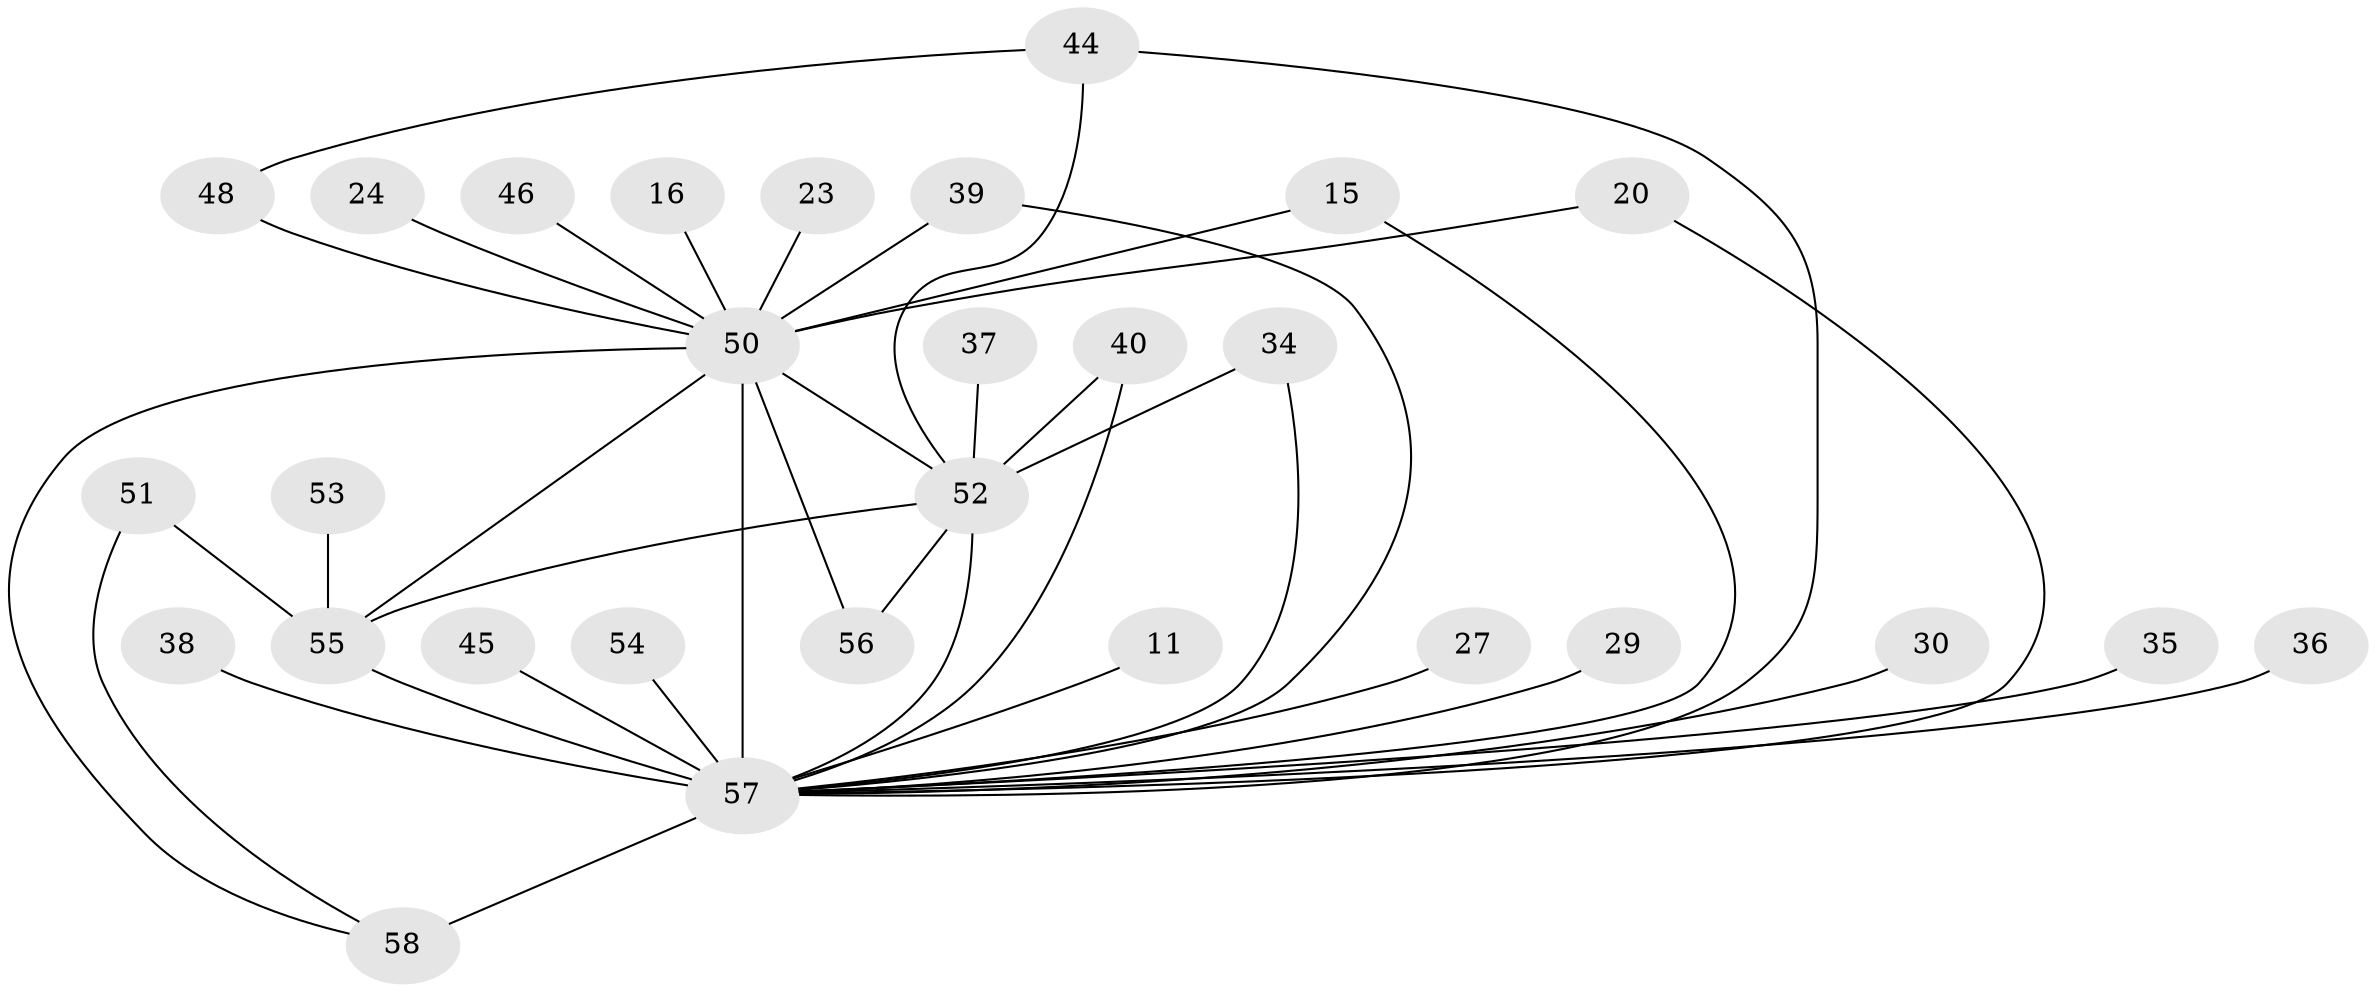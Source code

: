 // original degree distribution, {16: 0.017241379310344827, 14: 0.05172413793103448, 13: 0.017241379310344827, 19: 0.017241379310344827, 17: 0.017241379310344827, 20: 0.017241379310344827, 21: 0.017241379310344827, 15: 0.017241379310344827, 2: 0.5689655172413793, 5: 0.05172413793103448, 3: 0.1724137931034483, 4: 0.034482758620689655}
// Generated by graph-tools (version 1.1) at 2025/44/03/09/25 04:44:42]
// undirected, 29 vertices, 41 edges
graph export_dot {
graph [start="1"]
  node [color=gray90,style=filled];
  11;
  15;
  16;
  20;
  23 [super="+17"];
  24;
  27;
  29;
  30;
  34;
  35;
  36;
  37;
  38;
  39;
  40;
  44 [super="+33"];
  45;
  46;
  48 [super="+47"];
  50 [super="+43+19+26"];
  51;
  52 [super="+25+10"];
  53;
  54;
  55 [super="+28+31+41"];
  56;
  57 [super="+32+42+12"];
  58 [super="+21+49"];
  11 -- 57;
  15 -- 50;
  15 -- 57;
  16 -- 50 [weight=2];
  20 -- 50;
  20 -- 57;
  23 -- 50 [weight=2];
  24 -- 50 [weight=2];
  27 -- 57 [weight=2];
  29 -- 57 [weight=2];
  30 -- 57 [weight=2];
  34 -- 52;
  34 -- 57;
  35 -- 57 [weight=2];
  36 -- 57 [weight=2];
  37 -- 52 [weight=2];
  38 -- 57;
  39 -- 50;
  39 -- 57;
  40 -- 52;
  40 -- 57;
  44 -- 48;
  44 -- 52 [weight=2];
  44 -- 57 [weight=2];
  45 -- 57 [weight=2];
  46 -- 50 [weight=2];
  48 -- 50 [weight=2];
  50 -- 56;
  50 -- 52 [weight=8];
  50 -- 55 [weight=2];
  50 -- 57 [weight=23];
  50 -- 58 [weight=2];
  51 -- 55;
  51 -- 58;
  52 -- 56;
  52 -- 57 [weight=12];
  52 -- 55;
  53 -- 55 [weight=2];
  54 -- 57 [weight=2];
  55 -- 57 [weight=3];
  57 -- 58 [weight=3];
}
